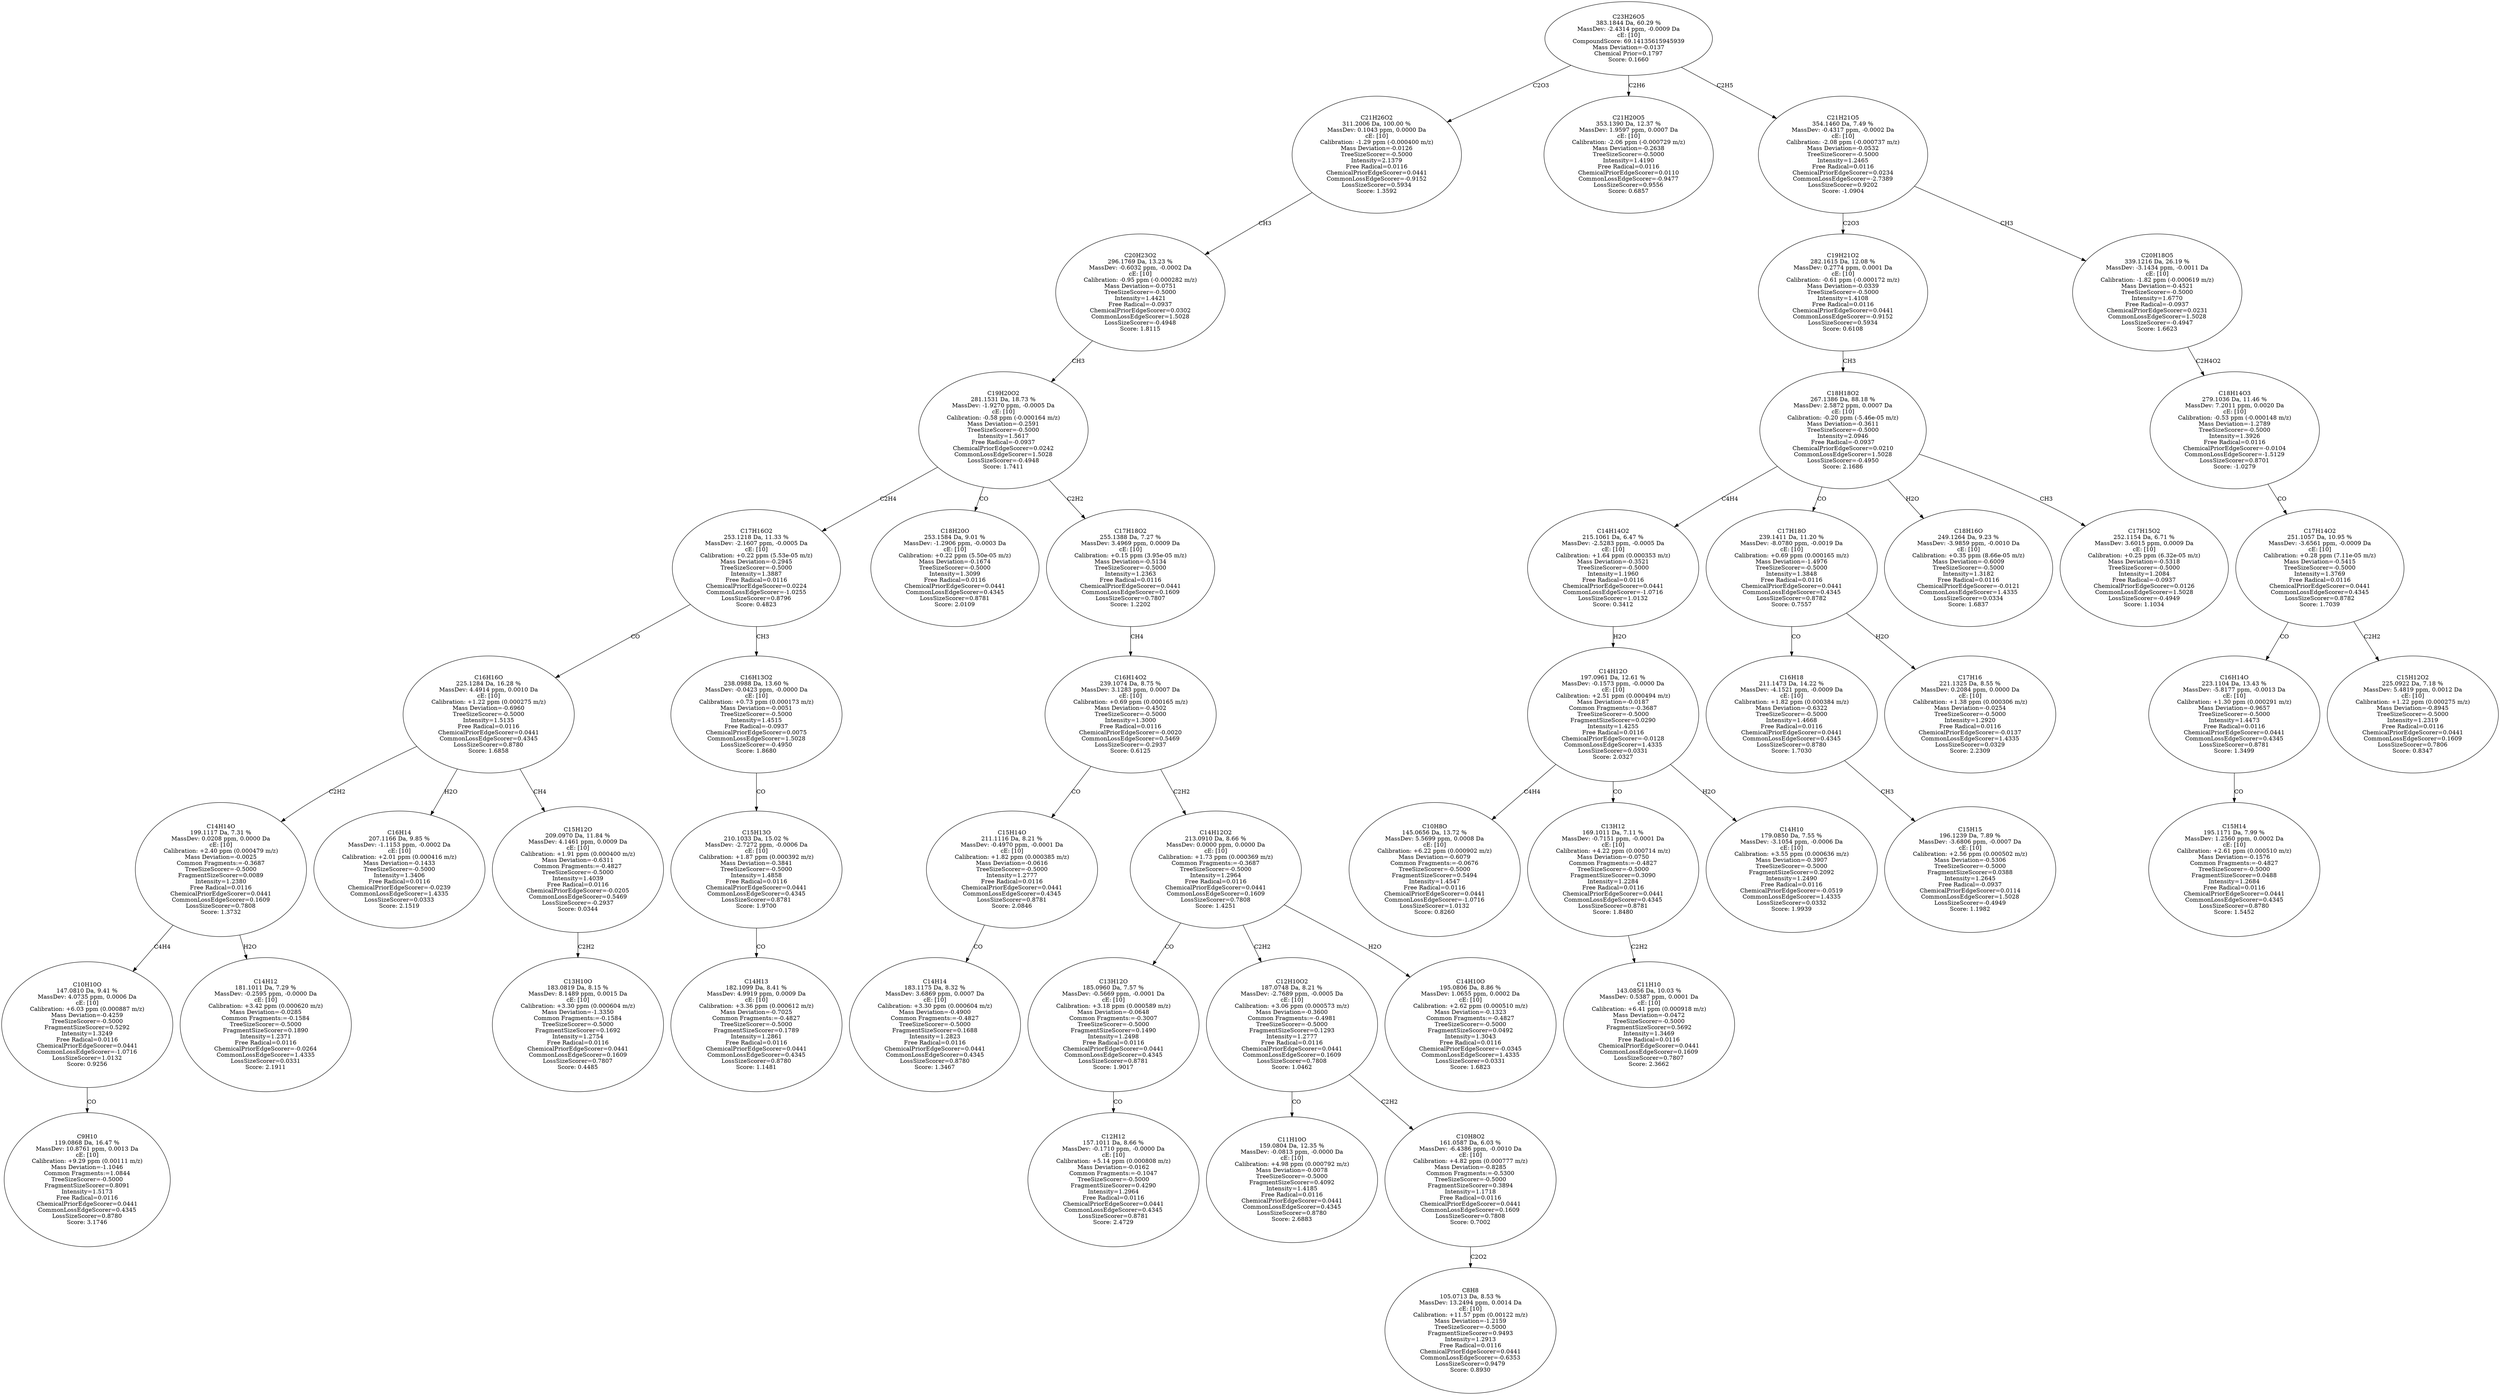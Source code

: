 strict digraph {
v1 [label="C9H10\n119.0868 Da, 16.47 %\nMassDev: 10.8761 ppm, 0.0013 Da\ncE: [10]\nCalibration: +9.29 ppm (0.00111 m/z)\nMass Deviation=-1.1046\nCommon Fragments:=1.0844\nTreeSizeScorer=-0.5000\nFragmentSizeScorer=0.8091\nIntensity=1.5173\nFree Radical=0.0116\nChemicalPriorEdgeScorer=0.0441\nCommonLossEdgeScorer=0.4345\nLossSizeScorer=0.8780\nScore: 3.1746"];
v2 [label="C10H10O\n147.0810 Da, 9.41 %\nMassDev: 4.0735 ppm, 0.0006 Da\ncE: [10]\nCalibration: +6.03 ppm (0.000887 m/z)\nMass Deviation=-0.4259\nTreeSizeScorer=-0.5000\nFragmentSizeScorer=0.5292\nIntensity=1.3249\nFree Radical=0.0116\nChemicalPriorEdgeScorer=0.0441\nCommonLossEdgeScorer=-1.0716\nLossSizeScorer=1.0132\nScore: 0.9256"];
v3 [label="C14H12\n181.1011 Da, 7.29 %\nMassDev: -0.2595 ppm, -0.0000 Da\ncE: [10]\nCalibration: +3.42 ppm (0.000620 m/z)\nMass Deviation=-0.0285\nCommon Fragments:=-0.1584\nTreeSizeScorer=-0.5000\nFragmentSizeScorer=0.1890\nIntensity=1.2371\nFree Radical=0.0116\nChemicalPriorEdgeScorer=-0.0264\nCommonLossEdgeScorer=1.4335\nLossSizeScorer=0.0331\nScore: 2.1911"];
v4 [label="C14H14O\n199.1117 Da, 7.31 %\nMassDev: 0.0208 ppm, 0.0000 Da\ncE: [10]\nCalibration: +2.40 ppm (0.000479 m/z)\nMass Deviation=-0.0025\nCommon Fragments:=-0.3687\nTreeSizeScorer=-0.5000\nFragmentSizeScorer=0.0089\nIntensity=1.2380\nFree Radical=0.0116\nChemicalPriorEdgeScorer=0.0441\nCommonLossEdgeScorer=0.1609\nLossSizeScorer=0.7808\nScore: 1.3732"];
v5 [label="C16H14\n207.1166 Da, 9.85 %\nMassDev: -1.1153 ppm, -0.0002 Da\ncE: [10]\nCalibration: +2.01 ppm (0.000416 m/z)\nMass Deviation=-0.1433\nTreeSizeScorer=-0.5000\nIntensity=1.3406\nFree Radical=0.0116\nChemicalPriorEdgeScorer=-0.0239\nCommonLossEdgeScorer=1.4335\nLossSizeScorer=0.0333\nScore: 2.1519"];
v6 [label="C13H10O\n183.0819 Da, 8.15 %\nMassDev: 8.1489 ppm, 0.0015 Da\ncE: [10]\nCalibration: +3.30 ppm (0.000604 m/z)\nMass Deviation=-1.3350\nCommon Fragments:=-0.1584\nTreeSizeScorer=-0.5000\nFragmentSizeScorer=0.1692\nIntensity=1.2754\nFree Radical=0.0116\nChemicalPriorEdgeScorer=0.0441\nCommonLossEdgeScorer=0.1609\nLossSizeScorer=0.7807\nScore: 0.4485"];
v7 [label="C15H12O\n209.0970 Da, 11.84 %\nMassDev: 4.1461 ppm, 0.0009 Da\ncE: [10]\nCalibration: +1.91 ppm (0.000400 m/z)\nMass Deviation=-0.6311\nCommon Fragments:=-0.4827\nTreeSizeScorer=-0.5000\nIntensity=1.4039\nFree Radical=0.0116\nChemicalPriorEdgeScorer=-0.0205\nCommonLossEdgeScorer=0.5469\nLossSizeScorer=-0.2937\nScore: 0.0344"];
v8 [label="C16H16O\n225.1284 Da, 16.28 %\nMassDev: 4.4914 ppm, 0.0010 Da\ncE: [10]\nCalibration: +1.22 ppm (0.000275 m/z)\nMass Deviation=-0.6960\nTreeSizeScorer=-0.5000\nIntensity=1.5135\nFree Radical=0.0116\nChemicalPriorEdgeScorer=0.0441\nCommonLossEdgeScorer=0.4345\nLossSizeScorer=0.8780\nScore: 1.6858"];
v9 [label="C14H13\n182.1099 Da, 8.41 %\nMassDev: 4.9919 ppm, 0.0009 Da\ncE: [10]\nCalibration: +3.36 ppm (0.000612 m/z)\nMass Deviation=-0.7025\nCommon Fragments:=-0.4827\nTreeSizeScorer=-0.5000\nFragmentSizeScorer=0.1789\nIntensity=1.2861\nFree Radical=0.0116\nChemicalPriorEdgeScorer=0.0441\nCommonLossEdgeScorer=0.4345\nLossSizeScorer=0.8780\nScore: 1.1481"];
v10 [label="C15H13O\n210.1033 Da, 15.02 %\nMassDev: -2.7272 ppm, -0.0006 Da\ncE: [10]\nCalibration: +1.87 ppm (0.000392 m/z)\nMass Deviation=-0.3841\nTreeSizeScorer=-0.5000\nIntensity=1.4858\nFree Radical=0.0116\nChemicalPriorEdgeScorer=0.0441\nCommonLossEdgeScorer=0.4345\nLossSizeScorer=0.8781\nScore: 1.9700"];
v11 [label="C16H13O2\n238.0988 Da, 13.60 %\nMassDev: -0.0423 ppm, -0.0000 Da\ncE: [10]\nCalibration: +0.73 ppm (0.000173 m/z)\nMass Deviation=-0.0051\nTreeSizeScorer=-0.5000\nIntensity=1.4515\nFree Radical=-0.0937\nChemicalPriorEdgeScorer=0.0075\nCommonLossEdgeScorer=1.5028\nLossSizeScorer=-0.4950\nScore: 1.8680"];
v12 [label="C17H16O2\n253.1218 Da, 11.33 %\nMassDev: -2.1607 ppm, -0.0005 Da\ncE: [10]\nCalibration: +0.22 ppm (5.53e-05 m/z)\nMass Deviation=-0.2945\nTreeSizeScorer=-0.5000\nIntensity=1.3887\nFree Radical=0.0116\nChemicalPriorEdgeScorer=0.0224\nCommonLossEdgeScorer=-1.0255\nLossSizeScorer=0.8796\nScore: 0.4823"];
v13 [label="C18H20O\n253.1584 Da, 9.01 %\nMassDev: -1.2906 ppm, -0.0003 Da\ncE: [10]\nCalibration: +0.22 ppm (5.50e-05 m/z)\nMass Deviation=-0.1674\nTreeSizeScorer=-0.5000\nIntensity=1.3099\nFree Radical=0.0116\nChemicalPriorEdgeScorer=0.0441\nCommonLossEdgeScorer=0.4345\nLossSizeScorer=0.8781\nScore: 2.0109"];
v14 [label="C14H14\n183.1175 Da, 8.32 %\nMassDev: 3.6869 ppm, 0.0007 Da\ncE: [10]\nCalibration: +3.30 ppm (0.000604 m/z)\nMass Deviation=-0.4900\nCommon Fragments:=-0.4827\nTreeSizeScorer=-0.5000\nFragmentSizeScorer=0.1688\nIntensity=1.2823\nFree Radical=0.0116\nChemicalPriorEdgeScorer=0.0441\nCommonLossEdgeScorer=0.4345\nLossSizeScorer=0.8780\nScore: 1.3467"];
v15 [label="C15H14O\n211.1116 Da, 8.21 %\nMassDev: -0.4970 ppm, -0.0001 Da\ncE: [10]\nCalibration: +1.82 ppm (0.000385 m/z)\nMass Deviation=-0.0616\nTreeSizeScorer=-0.5000\nIntensity=1.2777\nFree Radical=0.0116\nChemicalPriorEdgeScorer=0.0441\nCommonLossEdgeScorer=0.4345\nLossSizeScorer=0.8781\nScore: 2.0846"];
v16 [label="C12H12\n157.1011 Da, 8.66 %\nMassDev: -0.1710 ppm, -0.0000 Da\ncE: [10]\nCalibration: +5.14 ppm (0.000808 m/z)\nMass Deviation=-0.0162\nCommon Fragments:=-0.1047\nTreeSizeScorer=-0.5000\nFragmentSizeScorer=0.4290\nIntensity=1.2964\nFree Radical=0.0116\nChemicalPriorEdgeScorer=0.0441\nCommonLossEdgeScorer=0.4345\nLossSizeScorer=0.8781\nScore: 2.4729"];
v17 [label="C13H12O\n185.0960 Da, 7.57 %\nMassDev: -0.5669 ppm, -0.0001 Da\ncE: [10]\nCalibration: +3.18 ppm (0.000589 m/z)\nMass Deviation=-0.0648\nCommon Fragments:=-0.3007\nTreeSizeScorer=-0.5000\nFragmentSizeScorer=0.1490\nIntensity=1.2498\nFree Radical=0.0116\nChemicalPriorEdgeScorer=0.0441\nCommonLossEdgeScorer=0.4345\nLossSizeScorer=0.8781\nScore: 1.9017"];
v18 [label="C11H10O\n159.0804 Da, 12.35 %\nMassDev: -0.0813 ppm, -0.0000 Da\ncE: [10]\nCalibration: +4.98 ppm (0.000792 m/z)\nMass Deviation=-0.0078\nTreeSizeScorer=-0.5000\nFragmentSizeScorer=0.4092\nIntensity=1.4185\nFree Radical=0.0116\nChemicalPriorEdgeScorer=0.0441\nCommonLossEdgeScorer=0.4345\nLossSizeScorer=0.8780\nScore: 2.6883"];
v19 [label="C8H8\n105.0713 Da, 8.53 %\nMassDev: 13.2494 ppm, 0.0014 Da\ncE: [10]\nCalibration: +11.57 ppm (0.00122 m/z)\nMass Deviation=-1.2159\nTreeSizeScorer=-0.5000\nFragmentSizeScorer=0.9493\nIntensity=1.2913\nFree Radical=0.0116\nChemicalPriorEdgeScorer=0.0441\nCommonLossEdgeScorer=-0.6353\nLossSizeScorer=0.9479\nScore: 0.8930"];
v20 [label="C10H8O2\n161.0587 Da, 6.03 %\nMassDev: -6.4386 ppm, -0.0010 Da\ncE: [10]\nCalibration: +4.82 ppm (0.000777 m/z)\nMass Deviation=-0.8285\nCommon Fragments:=-0.5300\nTreeSizeScorer=-0.5000\nFragmentSizeScorer=0.3894\nIntensity=1.1718\nFree Radical=0.0116\nChemicalPriorEdgeScorer=0.0441\nCommonLossEdgeScorer=0.1609\nLossSizeScorer=0.7808\nScore: 0.7002"];
v21 [label="C12H10O2\n187.0748 Da, 8.21 %\nMassDev: -2.7689 ppm, -0.0005 Da\ncE: [10]\nCalibration: +3.06 ppm (0.000573 m/z)\nMass Deviation=-0.3600\nCommon Fragments:=-0.4981\nTreeSizeScorer=-0.5000\nFragmentSizeScorer=0.1293\nIntensity=1.2777\nFree Radical=0.0116\nChemicalPriorEdgeScorer=0.0441\nCommonLossEdgeScorer=0.1609\nLossSizeScorer=0.7808\nScore: 1.0462"];
v22 [label="C14H10O\n195.0806 Da, 8.86 %\nMassDev: 1.0655 ppm, 0.0002 Da\ncE: [10]\nCalibration: +2.62 ppm (0.000510 m/z)\nMass Deviation=-0.1323\nCommon Fragments:=-0.4827\nTreeSizeScorer=-0.5000\nFragmentSizeScorer=0.0492\nIntensity=1.3043\nFree Radical=0.0116\nChemicalPriorEdgeScorer=-0.0345\nCommonLossEdgeScorer=1.4335\nLossSizeScorer=0.0331\nScore: 1.6823"];
v23 [label="C14H12O2\n213.0910 Da, 8.66 %\nMassDev: 0.0000 ppm, 0.0000 Da\ncE: [10]\nCalibration: +1.73 ppm (0.000369 m/z)\nCommon Fragments:=-0.3687\nTreeSizeScorer=-0.5000\nIntensity=1.2964\nFree Radical=0.0116\nChemicalPriorEdgeScorer=0.0441\nCommonLossEdgeScorer=0.1609\nLossSizeScorer=0.7808\nScore: 1.4251"];
v24 [label="C16H14O2\n239.1074 Da, 8.75 %\nMassDev: 3.1283 ppm, 0.0007 Da\ncE: [10]\nCalibration: +0.69 ppm (0.000165 m/z)\nMass Deviation=-0.4502\nTreeSizeScorer=-0.5000\nIntensity=1.3000\nFree Radical=0.0116\nChemicalPriorEdgeScorer=-0.0020\nCommonLossEdgeScorer=0.5469\nLossSizeScorer=-0.2937\nScore: 0.6125"];
v25 [label="C17H18O2\n255.1388 Da, 7.27 %\nMassDev: 3.4969 ppm, 0.0009 Da\ncE: [10]\nCalibration: +0.15 ppm (3.95e-05 m/z)\nMass Deviation=-0.5134\nTreeSizeScorer=-0.5000\nIntensity=1.2363\nFree Radical=0.0116\nChemicalPriorEdgeScorer=0.0441\nCommonLossEdgeScorer=0.1609\nLossSizeScorer=0.7807\nScore: 1.2202"];
v26 [label="C19H20O2\n281.1531 Da, 18.73 %\nMassDev: -1.9270 ppm, -0.0005 Da\ncE: [10]\nCalibration: -0.58 ppm (-0.000164 m/z)\nMass Deviation=-0.2591\nTreeSizeScorer=-0.5000\nIntensity=1.5617\nFree Radical=-0.0937\nChemicalPriorEdgeScorer=0.0242\nCommonLossEdgeScorer=1.5028\nLossSizeScorer=-0.4948\nScore: 1.7411"];
v27 [label="C20H23O2\n296.1769 Da, 13.23 %\nMassDev: -0.6032 ppm, -0.0002 Da\ncE: [10]\nCalibration: -0.95 ppm (-0.000282 m/z)\nMass Deviation=-0.0751\nTreeSizeScorer=-0.5000\nIntensity=1.4421\nFree Radical=-0.0937\nChemicalPriorEdgeScorer=0.0302\nCommonLossEdgeScorer=1.5028\nLossSizeScorer=-0.4948\nScore: 1.8115"];
v28 [label="C21H26O2\n311.2006 Da, 100.00 %\nMassDev: 0.1043 ppm, 0.0000 Da\ncE: [10]\nCalibration: -1.29 ppm (-0.000400 m/z)\nMass Deviation=-0.0126\nTreeSizeScorer=-0.5000\nIntensity=2.1379\nFree Radical=0.0116\nChemicalPriorEdgeScorer=0.0441\nCommonLossEdgeScorer=-0.9152\nLossSizeScorer=0.5934\nScore: 1.3592"];
v29 [label="C21H20O5\n353.1390 Da, 12.37 %\nMassDev: 1.9597 ppm, 0.0007 Da\ncE: [10]\nCalibration: -2.06 ppm (-0.000729 m/z)\nMass Deviation=-0.2638\nTreeSizeScorer=-0.5000\nIntensity=1.4190\nFree Radical=0.0116\nChemicalPriorEdgeScorer=0.0110\nCommonLossEdgeScorer=-0.9477\nLossSizeScorer=0.9556\nScore: 0.6857"];
v30 [label="C10H8O\n145.0656 Da, 13.72 %\nMassDev: 5.5699 ppm, 0.0008 Da\ncE: [10]\nCalibration: +6.22 ppm (0.000902 m/z)\nMass Deviation=-0.6079\nCommon Fragments:=-0.0676\nTreeSizeScorer=-0.5000\nFragmentSizeScorer=0.5494\nIntensity=1.4547\nFree Radical=0.0116\nChemicalPriorEdgeScorer=0.0441\nCommonLossEdgeScorer=-1.0716\nLossSizeScorer=1.0132\nScore: 0.8260"];
v31 [label="C11H10\n143.0856 Da, 10.03 %\nMassDev: 0.5387 ppm, 0.0001 Da\ncE: [10]\nCalibration: +6.41 ppm (0.000918 m/z)\nMass Deviation=-0.0472\nTreeSizeScorer=-0.5000\nFragmentSizeScorer=0.5692\nIntensity=1.3469\nFree Radical=0.0116\nChemicalPriorEdgeScorer=0.0441\nCommonLossEdgeScorer=0.1609\nLossSizeScorer=0.7807\nScore: 2.3662"];
v32 [label="C13H12\n169.1011 Da, 7.11 %\nMassDev: -0.7151 ppm, -0.0001 Da\ncE: [10]\nCalibration: +4.22 ppm (0.000714 m/z)\nMass Deviation=-0.0750\nCommon Fragments:=-0.4827\nTreeSizeScorer=-0.5000\nFragmentSizeScorer=0.3090\nIntensity=1.2284\nFree Radical=0.0116\nChemicalPriorEdgeScorer=0.0441\nCommonLossEdgeScorer=0.4345\nLossSizeScorer=0.8781\nScore: 1.8480"];
v33 [label="C14H10\n179.0850 Da, 7.55 %\nMassDev: -3.1054 ppm, -0.0006 Da\ncE: [10]\nCalibration: +3.55 ppm (0.000636 m/z)\nMass Deviation=-0.3907\nTreeSizeScorer=-0.5000\nFragmentSizeScorer=0.2092\nIntensity=1.2490\nFree Radical=0.0116\nChemicalPriorEdgeScorer=-0.0519\nCommonLossEdgeScorer=1.4335\nLossSizeScorer=0.0332\nScore: 1.9939"];
v34 [label="C14H12O\n197.0961 Da, 12.61 %\nMassDev: -0.1573 ppm, -0.0000 Da\ncE: [10]\nCalibration: +2.51 ppm (0.000494 m/z)\nMass Deviation=-0.0187\nCommon Fragments:=-0.3687\nTreeSizeScorer=-0.5000\nFragmentSizeScorer=0.0290\nIntensity=1.4255\nFree Radical=0.0116\nChemicalPriorEdgeScorer=-0.0128\nCommonLossEdgeScorer=1.4335\nLossSizeScorer=0.0331\nScore: 2.0327"];
v35 [label="C14H14O2\n215.1061 Da, 6.47 %\nMassDev: -2.5283 ppm, -0.0005 Da\ncE: [10]\nCalibration: +1.64 ppm (0.000353 m/z)\nMass Deviation=-0.3521\nTreeSizeScorer=-0.5000\nIntensity=1.1960\nFree Radical=0.0116\nChemicalPriorEdgeScorer=0.0441\nCommonLossEdgeScorer=-1.0716\nLossSizeScorer=1.0132\nScore: 0.3412"];
v36 [label="C15H15\n196.1239 Da, 7.89 %\nMassDev: -3.6806 ppm, -0.0007 Da\ncE: [10]\nCalibration: +2.56 ppm (0.000502 m/z)\nMass Deviation=-0.5306\nTreeSizeScorer=-0.5000\nFragmentSizeScorer=0.0388\nIntensity=1.2645\nFree Radical=-0.0937\nChemicalPriorEdgeScorer=0.0114\nCommonLossEdgeScorer=1.5028\nLossSizeScorer=-0.4949\nScore: 1.1982"];
v37 [label="C16H18\n211.1473 Da, 14.22 %\nMassDev: -4.1521 ppm, -0.0009 Da\ncE: [10]\nCalibration: +1.82 ppm (0.000384 m/z)\nMass Deviation=-0.6322\nTreeSizeScorer=-0.5000\nIntensity=1.4668\nFree Radical=0.0116\nChemicalPriorEdgeScorer=0.0441\nCommonLossEdgeScorer=0.4345\nLossSizeScorer=0.8780\nScore: 1.7030"];
v38 [label="C17H16\n221.1325 Da, 8.55 %\nMassDev: 0.2084 ppm, 0.0000 Da\ncE: [10]\nCalibration: +1.38 ppm (0.000306 m/z)\nMass Deviation=-0.0254\nTreeSizeScorer=-0.5000\nIntensity=1.2920\nFree Radical=0.0116\nChemicalPriorEdgeScorer=-0.0137\nCommonLossEdgeScorer=1.4335\nLossSizeScorer=0.0329\nScore: 2.2309"];
v39 [label="C17H18O\n239.1411 Da, 11.20 %\nMassDev: -8.0780 ppm, -0.0019 Da\ncE: [10]\nCalibration: +0.69 ppm (0.000165 m/z)\nMass Deviation=-1.4976\nTreeSizeScorer=-0.5000\nIntensity=1.3848\nFree Radical=0.0116\nChemicalPriorEdgeScorer=0.0441\nCommonLossEdgeScorer=0.4345\nLossSizeScorer=0.8782\nScore: 0.7557"];
v40 [label="C18H16O\n249.1264 Da, 9.23 %\nMassDev: -3.9859 ppm, -0.0010 Da\ncE: [10]\nCalibration: +0.35 ppm (8.66e-05 m/z)\nMass Deviation=-0.6009\nTreeSizeScorer=-0.5000\nIntensity=1.3182\nFree Radical=0.0116\nChemicalPriorEdgeScorer=-0.0121\nCommonLossEdgeScorer=1.4335\nLossSizeScorer=0.0334\nScore: 1.6837"];
v41 [label="C17H15O2\n252.1154 Da, 6.71 %\nMassDev: 3.6015 ppm, 0.0009 Da\ncE: [10]\nCalibration: +0.25 ppm (6.32e-05 m/z)\nMass Deviation=-0.5318\nTreeSizeScorer=-0.5000\nIntensity=1.2084\nFree Radical=-0.0937\nChemicalPriorEdgeScorer=0.0126\nCommonLossEdgeScorer=1.5028\nLossSizeScorer=-0.4949\nScore: 1.1034"];
v42 [label="C18H18O2\n267.1386 Da, 88.18 %\nMassDev: 2.5872 ppm, 0.0007 Da\ncE: [10]\nCalibration: -0.20 ppm (-5.46e-05 m/z)\nMass Deviation=-0.3611\nTreeSizeScorer=-0.5000\nIntensity=2.0946\nFree Radical=-0.0937\nChemicalPriorEdgeScorer=0.0210\nCommonLossEdgeScorer=1.5028\nLossSizeScorer=-0.4950\nScore: 2.1686"];
v43 [label="C19H21O2\n282.1615 Da, 12.08 %\nMassDev: 0.2774 ppm, 0.0001 Da\ncE: [10]\nCalibration: -0.61 ppm (-0.000172 m/z)\nMass Deviation=-0.0339\nTreeSizeScorer=-0.5000\nIntensity=1.4108\nFree Radical=0.0116\nChemicalPriorEdgeScorer=0.0441\nCommonLossEdgeScorer=-0.9152\nLossSizeScorer=0.5934\nScore: 0.6108"];
v44 [label="C15H14\n195.1171 Da, 7.99 %\nMassDev: 1.2560 ppm, 0.0002 Da\ncE: [10]\nCalibration: +2.61 ppm (0.000510 m/z)\nMass Deviation=-0.1576\nCommon Fragments:=-0.4827\nTreeSizeScorer=-0.5000\nFragmentSizeScorer=0.0488\nIntensity=1.2684\nFree Radical=0.0116\nChemicalPriorEdgeScorer=0.0441\nCommonLossEdgeScorer=0.4345\nLossSizeScorer=0.8780\nScore: 1.5452"];
v45 [label="C16H14O\n223.1104 Da, 13.43 %\nMassDev: -5.8177 ppm, -0.0013 Da\ncE: [10]\nCalibration: +1.30 ppm (0.000291 m/z)\nMass Deviation=-0.9657\nTreeSizeScorer=-0.5000\nIntensity=1.4473\nFree Radical=0.0116\nChemicalPriorEdgeScorer=0.0441\nCommonLossEdgeScorer=0.4345\nLossSizeScorer=0.8781\nScore: 1.3499"];
v46 [label="C15H12O2\n225.0922 Da, 7.18 %\nMassDev: 5.4819 ppm, 0.0012 Da\ncE: [10]\nCalibration: +1.22 ppm (0.000275 m/z)\nMass Deviation=-0.8945\nTreeSizeScorer=-0.5000\nIntensity=1.2319\nFree Radical=0.0116\nChemicalPriorEdgeScorer=0.0441\nCommonLossEdgeScorer=0.1609\nLossSizeScorer=0.7806\nScore: 0.8347"];
v47 [label="C17H14O2\n251.1057 Da, 10.95 %\nMassDev: -3.6561 ppm, -0.0009 Da\ncE: [10]\nCalibration: +0.28 ppm (7.11e-05 m/z)\nMass Deviation=-0.5415\nTreeSizeScorer=-0.5000\nIntensity=1.3769\nFree Radical=0.0116\nChemicalPriorEdgeScorer=0.0441\nCommonLossEdgeScorer=0.4345\nLossSizeScorer=0.8782\nScore: 1.7039"];
v48 [label="C18H14O3\n279.1036 Da, 11.46 %\nMassDev: 7.2011 ppm, 0.0020 Da\ncE: [10]\nCalibration: -0.53 ppm (-0.000148 m/z)\nMass Deviation=-1.2789\nTreeSizeScorer=-0.5000\nIntensity=1.3926\nFree Radical=0.0116\nChemicalPriorEdgeScorer=-0.0104\nCommonLossEdgeScorer=-1.5129\nLossSizeScorer=0.8701\nScore: -1.0279"];
v49 [label="C20H18O5\n339.1216 Da, 26.19 %\nMassDev: -3.1434 ppm, -0.0011 Da\ncE: [10]\nCalibration: -1.82 ppm (-0.000619 m/z)\nMass Deviation=-0.4521\nTreeSizeScorer=-0.5000\nIntensity=1.6770\nFree Radical=-0.0937\nChemicalPriorEdgeScorer=0.0231\nCommonLossEdgeScorer=1.5028\nLossSizeScorer=-0.4947\nScore: 1.6623"];
v50 [label="C21H21O5\n354.1460 Da, 7.49 %\nMassDev: -0.4317 ppm, -0.0002 Da\ncE: [10]\nCalibration: -2.08 ppm (-0.000737 m/z)\nMass Deviation=-0.0532\nTreeSizeScorer=-0.5000\nIntensity=1.2465\nFree Radical=0.0116\nChemicalPriorEdgeScorer=0.0234\nCommonLossEdgeScorer=-2.7389\nLossSizeScorer=0.9202\nScore: -1.0904"];
v51 [label="C23H26O5\n383.1844 Da, 60.29 %\nMassDev: -2.4314 ppm, -0.0009 Da\ncE: [10]\nCompoundScore: 69.14135615945939\nMass Deviation=-0.0137\nChemical Prior=0.1797\nScore: 0.1660"];
v2 -> v1 [label="CO"];
v4 -> v2 [label="C4H4"];
v4 -> v3 [label="H2O"];
v8 -> v4 [label="C2H2"];
v8 -> v5 [label="H2O"];
v7 -> v6 [label="C2H2"];
v8 -> v7 [label="CH4"];
v12 -> v8 [label="CO"];
v10 -> v9 [label="CO"];
v11 -> v10 [label="CO"];
v12 -> v11 [label="CH3"];
v26 -> v12 [label="C2H4"];
v26 -> v13 [label="CO"];
v15 -> v14 [label="CO"];
v24 -> v15 [label="CO"];
v17 -> v16 [label="CO"];
v23 -> v17 [label="CO"];
v21 -> v18 [label="CO"];
v20 -> v19 [label="C2O2"];
v21 -> v20 [label="C2H2"];
v23 -> v21 [label="C2H2"];
v23 -> v22 [label="H2O"];
v24 -> v23 [label="C2H2"];
v25 -> v24 [label="CH4"];
v26 -> v25 [label="C2H2"];
v27 -> v26 [label="CH3"];
v28 -> v27 [label="CH3"];
v51 -> v28 [label="C2O3"];
v51 -> v29 [label="C2H6"];
v34 -> v30 [label="C4H4"];
v32 -> v31 [label="C2H2"];
v34 -> v32 [label="CO"];
v34 -> v33 [label="H2O"];
v35 -> v34 [label="H2O"];
v42 -> v35 [label="C4H4"];
v37 -> v36 [label="CH3"];
v39 -> v37 [label="CO"];
v39 -> v38 [label="H2O"];
v42 -> v39 [label="CO"];
v42 -> v40 [label="H2O"];
v42 -> v41 [label="CH3"];
v43 -> v42 [label="CH3"];
v50 -> v43 [label="C2O3"];
v45 -> v44 [label="CO"];
v47 -> v45 [label="CO"];
v47 -> v46 [label="C2H2"];
v48 -> v47 [label="CO"];
v49 -> v48 [label="C2H4O2"];
v50 -> v49 [label="CH3"];
v51 -> v50 [label="C2H5"];
}
